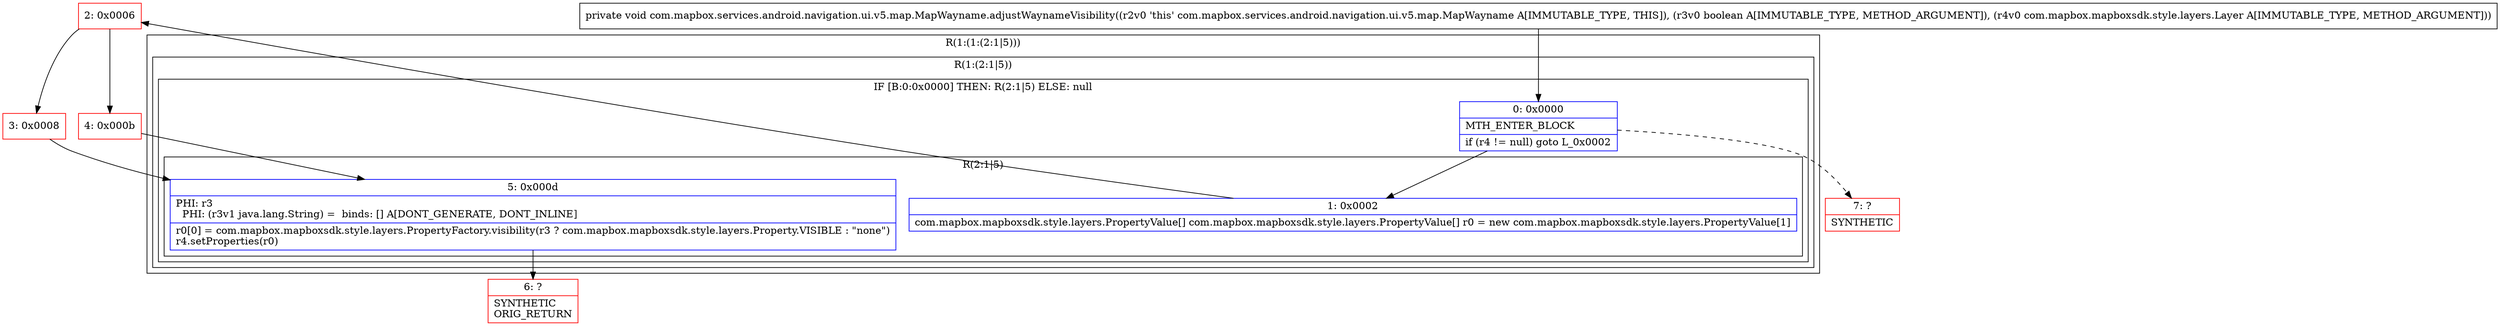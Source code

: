 digraph "CFG forcom.mapbox.services.android.navigation.ui.v5.map.MapWayname.adjustWaynameVisibility(ZLcom\/mapbox\/mapboxsdk\/style\/layers\/Layer;)V" {
subgraph cluster_Region_1301915956 {
label = "R(1:(1:(2:1|5)))";
node [shape=record,color=blue];
subgraph cluster_Region_2079647778 {
label = "R(1:(2:1|5))";
node [shape=record,color=blue];
subgraph cluster_IfRegion_66354508 {
label = "IF [B:0:0x0000] THEN: R(2:1|5) ELSE: null";
node [shape=record,color=blue];
Node_0 [shape=record,label="{0\:\ 0x0000|MTH_ENTER_BLOCK\l|if (r4 != null) goto L_0x0002\l}"];
subgraph cluster_Region_700212044 {
label = "R(2:1|5)";
node [shape=record,color=blue];
Node_1 [shape=record,label="{1\:\ 0x0002|com.mapbox.mapboxsdk.style.layers.PropertyValue[] com.mapbox.mapboxsdk.style.layers.PropertyValue[] r0 = new com.mapbox.mapboxsdk.style.layers.PropertyValue[1]\l}"];
Node_5 [shape=record,label="{5\:\ 0x000d|PHI: r3 \l  PHI: (r3v1 java.lang.String) =  binds: [] A[DONT_GENERATE, DONT_INLINE]\l|r0[0] = com.mapbox.mapboxsdk.style.layers.PropertyFactory.visibility(r3 ? com.mapbox.mapboxsdk.style.layers.Property.VISIBLE : \"none\")\lr4.setProperties(r0)\l}"];
}
}
}
}
Node_2 [shape=record,color=red,label="{2\:\ 0x0006}"];
Node_3 [shape=record,color=red,label="{3\:\ 0x0008}"];
Node_4 [shape=record,color=red,label="{4\:\ 0x000b}"];
Node_6 [shape=record,color=red,label="{6\:\ ?|SYNTHETIC\lORIG_RETURN\l}"];
Node_7 [shape=record,color=red,label="{7\:\ ?|SYNTHETIC\l}"];
MethodNode[shape=record,label="{private void com.mapbox.services.android.navigation.ui.v5.map.MapWayname.adjustWaynameVisibility((r2v0 'this' com.mapbox.services.android.navigation.ui.v5.map.MapWayname A[IMMUTABLE_TYPE, THIS]), (r3v0 boolean A[IMMUTABLE_TYPE, METHOD_ARGUMENT]), (r4v0 com.mapbox.mapboxsdk.style.layers.Layer A[IMMUTABLE_TYPE, METHOD_ARGUMENT])) }"];
MethodNode -> Node_0;
Node_0 -> Node_1;
Node_0 -> Node_7[style=dashed];
Node_1 -> Node_2;
Node_5 -> Node_6;
Node_2 -> Node_3;
Node_2 -> Node_4;
Node_3 -> Node_5;
Node_4 -> Node_5;
}

